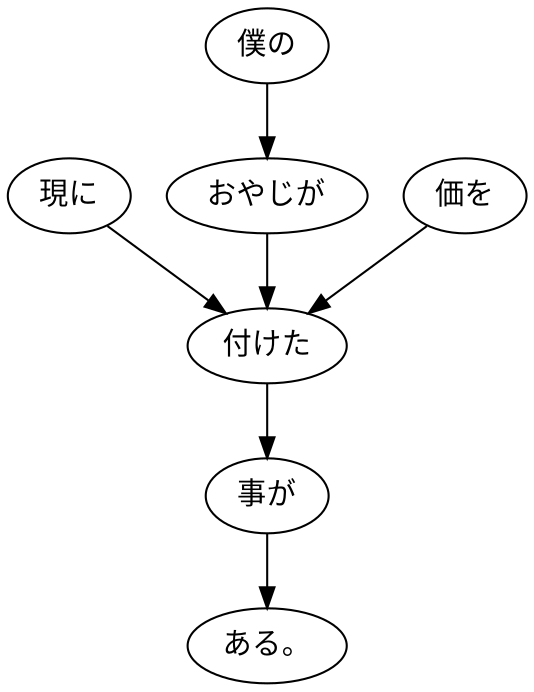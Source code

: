 digraph graph3685 {
	node0 [label="現に"];
	node1 [label="僕の"];
	node2 [label="おやじが"];
	node3 [label="価を"];
	node4 [label="付けた"];
	node5 [label="事が"];
	node6 [label="ある。"];
	node0 -> node4;
	node1 -> node2;
	node2 -> node4;
	node3 -> node4;
	node4 -> node5;
	node5 -> node6;
}
